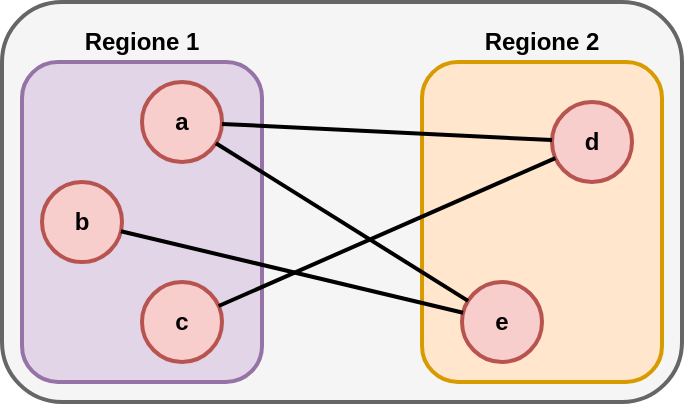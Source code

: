 <mxfile version="19.0.0" type="device"><diagram id="ig_6RiSmvSRy0mFxq-Ia" name="Page-1"><mxGraphModel dx="433" dy="432" grid="1" gridSize="10" guides="1" tooltips="1" connect="1" arrows="1" fold="1" page="1" pageScale="1" pageWidth="850" pageHeight="1100" math="0" shadow="0"><root><mxCell id="0"/><mxCell id="1" parent="0"/><mxCell id="3Ug-OUoiA7h8m7Q6xpSf-3" value="" style="rounded=1;whiteSpace=wrap;html=1;strokeWidth=2;fillColor=#f5f5f5;fontColor=#333333;strokeColor=#666666;" vertex="1" parent="1"><mxGeometry x="150" y="50" width="340" height="200" as="geometry"/></mxCell><mxCell id="3Ug-OUoiA7h8m7Q6xpSf-1" value="" style="rounded=1;whiteSpace=wrap;html=1;fillColor=#e1d5e7;strokeColor=#9673a6;strokeWidth=2;" vertex="1" parent="1"><mxGeometry x="160" y="80" width="120" height="160" as="geometry"/></mxCell><mxCell id="3Ug-OUoiA7h8m7Q6xpSf-2" value="" style="rounded=1;whiteSpace=wrap;html=1;strokeWidth=2;fillColor=#ffe6cc;strokeColor=#d79b00;" vertex="1" parent="1"><mxGeometry x="360" y="80" width="120" height="160" as="geometry"/></mxCell><mxCell id="3Ug-OUoiA7h8m7Q6xpSf-4" value="a" style="ellipse;whiteSpace=wrap;html=1;aspect=fixed;strokeWidth=2;fillColor=#f8cecc;strokeColor=#b85450;fontStyle=1" vertex="1" parent="1"><mxGeometry x="220" y="90" width="40" height="40" as="geometry"/></mxCell><mxCell id="3Ug-OUoiA7h8m7Q6xpSf-5" value="b" style="ellipse;whiteSpace=wrap;html=1;aspect=fixed;strokeWidth=2;fillColor=#f8cecc;strokeColor=#b85450;fontStyle=1" vertex="1" parent="1"><mxGeometry x="170" y="140" width="40" height="40" as="geometry"/></mxCell><mxCell id="3Ug-OUoiA7h8m7Q6xpSf-6" value="e" style="ellipse;whiteSpace=wrap;html=1;aspect=fixed;strokeWidth=2;fillColor=#f8cecc;strokeColor=#b85450;fontStyle=1" vertex="1" parent="1"><mxGeometry x="380" y="190" width="40" height="40" as="geometry"/></mxCell><mxCell id="3Ug-OUoiA7h8m7Q6xpSf-7" value="d" style="ellipse;whiteSpace=wrap;html=1;aspect=fixed;strokeWidth=2;fillColor=#f8cecc;strokeColor=#b85450;fontStyle=1" vertex="1" parent="1"><mxGeometry x="425" y="100" width="40" height="40" as="geometry"/></mxCell><mxCell id="3Ug-OUoiA7h8m7Q6xpSf-8" value="c" style="ellipse;whiteSpace=wrap;html=1;aspect=fixed;strokeWidth=2;fillColor=#f8cecc;strokeColor=#b85450;fontStyle=1" vertex="1" parent="1"><mxGeometry x="220" y="190" width="40" height="40" as="geometry"/></mxCell><mxCell id="3Ug-OUoiA7h8m7Q6xpSf-9" value="" style="endArrow=none;html=1;rounded=0;strokeWidth=2;" edge="1" parent="1" source="3Ug-OUoiA7h8m7Q6xpSf-6" target="3Ug-OUoiA7h8m7Q6xpSf-4"><mxGeometry width="50" height="50" relative="1" as="geometry"><mxPoint x="270" y="330" as="sourcePoint"/><mxPoint x="320" y="280" as="targetPoint"/></mxGeometry></mxCell><mxCell id="3Ug-OUoiA7h8m7Q6xpSf-10" value="" style="endArrow=none;html=1;rounded=0;strokeWidth=2;" edge="1" parent="1" source="3Ug-OUoiA7h8m7Q6xpSf-4" target="3Ug-OUoiA7h8m7Q6xpSf-7"><mxGeometry width="50" height="50" relative="1" as="geometry"><mxPoint x="200" y="330" as="sourcePoint"/><mxPoint x="250" y="280" as="targetPoint"/></mxGeometry></mxCell><mxCell id="3Ug-OUoiA7h8m7Q6xpSf-11" value="" style="endArrow=none;html=1;rounded=0;strokeWidth=2;" edge="1" parent="1" source="3Ug-OUoiA7h8m7Q6xpSf-8" target="3Ug-OUoiA7h8m7Q6xpSf-7"><mxGeometry width="50" height="50" relative="1" as="geometry"><mxPoint x="370" y="390" as="sourcePoint"/><mxPoint x="420" y="340" as="targetPoint"/></mxGeometry></mxCell><mxCell id="3Ug-OUoiA7h8m7Q6xpSf-12" value="" style="endArrow=none;html=1;rounded=0;strokeWidth=2;" edge="1" parent="1" source="3Ug-OUoiA7h8m7Q6xpSf-5" target="3Ug-OUoiA7h8m7Q6xpSf-6"><mxGeometry width="50" height="50" relative="1" as="geometry"><mxPoint x="320" y="350" as="sourcePoint"/><mxPoint x="370" y="300" as="targetPoint"/></mxGeometry></mxCell><mxCell id="3Ug-OUoiA7h8m7Q6xpSf-13" value="Regione 1" style="text;html=1;strokeColor=none;fillColor=none;align=center;verticalAlign=middle;whiteSpace=wrap;rounded=0;fontStyle=1" vertex="1" parent="1"><mxGeometry x="190" y="60" width="60" height="20" as="geometry"/></mxCell><mxCell id="3Ug-OUoiA7h8m7Q6xpSf-14" value="Regione 2" style="text;html=1;strokeColor=none;fillColor=none;align=center;verticalAlign=middle;whiteSpace=wrap;rounded=0;fontStyle=1" vertex="1" parent="1"><mxGeometry x="390" y="60" width="60" height="20" as="geometry"/></mxCell></root></mxGraphModel></diagram></mxfile>